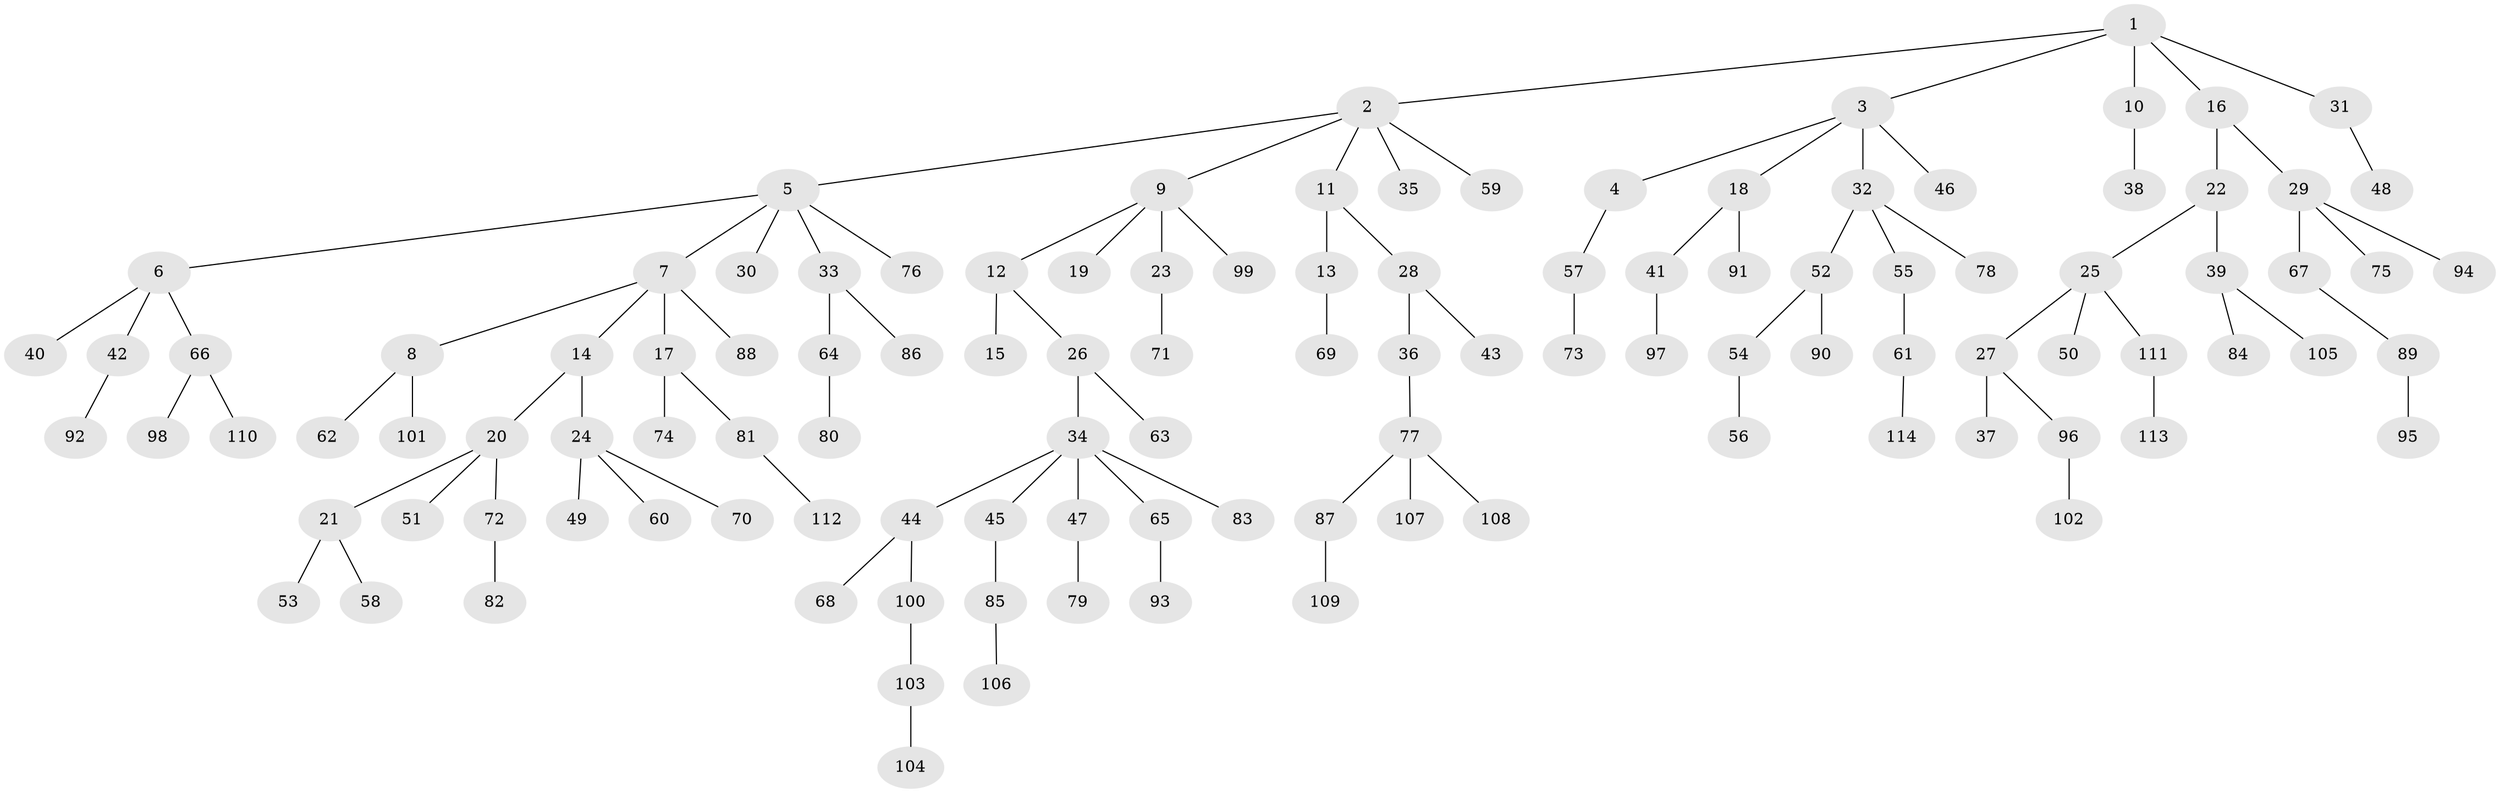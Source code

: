 // Generated by graph-tools (version 1.1) at 2025/02/03/09/25 03:02:19]
// undirected, 114 vertices, 113 edges
graph export_dot {
graph [start="1"]
  node [color=gray90,style=filled];
  1;
  2;
  3;
  4;
  5;
  6;
  7;
  8;
  9;
  10;
  11;
  12;
  13;
  14;
  15;
  16;
  17;
  18;
  19;
  20;
  21;
  22;
  23;
  24;
  25;
  26;
  27;
  28;
  29;
  30;
  31;
  32;
  33;
  34;
  35;
  36;
  37;
  38;
  39;
  40;
  41;
  42;
  43;
  44;
  45;
  46;
  47;
  48;
  49;
  50;
  51;
  52;
  53;
  54;
  55;
  56;
  57;
  58;
  59;
  60;
  61;
  62;
  63;
  64;
  65;
  66;
  67;
  68;
  69;
  70;
  71;
  72;
  73;
  74;
  75;
  76;
  77;
  78;
  79;
  80;
  81;
  82;
  83;
  84;
  85;
  86;
  87;
  88;
  89;
  90;
  91;
  92;
  93;
  94;
  95;
  96;
  97;
  98;
  99;
  100;
  101;
  102;
  103;
  104;
  105;
  106;
  107;
  108;
  109;
  110;
  111;
  112;
  113;
  114;
  1 -- 2;
  1 -- 3;
  1 -- 10;
  1 -- 16;
  1 -- 31;
  2 -- 5;
  2 -- 9;
  2 -- 11;
  2 -- 35;
  2 -- 59;
  3 -- 4;
  3 -- 18;
  3 -- 32;
  3 -- 46;
  4 -- 57;
  5 -- 6;
  5 -- 7;
  5 -- 30;
  5 -- 33;
  5 -- 76;
  6 -- 40;
  6 -- 42;
  6 -- 66;
  7 -- 8;
  7 -- 14;
  7 -- 17;
  7 -- 88;
  8 -- 62;
  8 -- 101;
  9 -- 12;
  9 -- 19;
  9 -- 23;
  9 -- 99;
  10 -- 38;
  11 -- 13;
  11 -- 28;
  12 -- 15;
  12 -- 26;
  13 -- 69;
  14 -- 20;
  14 -- 24;
  16 -- 22;
  16 -- 29;
  17 -- 74;
  17 -- 81;
  18 -- 41;
  18 -- 91;
  20 -- 21;
  20 -- 51;
  20 -- 72;
  21 -- 53;
  21 -- 58;
  22 -- 25;
  22 -- 39;
  23 -- 71;
  24 -- 49;
  24 -- 60;
  24 -- 70;
  25 -- 27;
  25 -- 50;
  25 -- 111;
  26 -- 34;
  26 -- 63;
  27 -- 37;
  27 -- 96;
  28 -- 36;
  28 -- 43;
  29 -- 67;
  29 -- 75;
  29 -- 94;
  31 -- 48;
  32 -- 52;
  32 -- 55;
  32 -- 78;
  33 -- 64;
  33 -- 86;
  34 -- 44;
  34 -- 45;
  34 -- 47;
  34 -- 65;
  34 -- 83;
  36 -- 77;
  39 -- 84;
  39 -- 105;
  41 -- 97;
  42 -- 92;
  44 -- 68;
  44 -- 100;
  45 -- 85;
  47 -- 79;
  52 -- 54;
  52 -- 90;
  54 -- 56;
  55 -- 61;
  57 -- 73;
  61 -- 114;
  64 -- 80;
  65 -- 93;
  66 -- 98;
  66 -- 110;
  67 -- 89;
  72 -- 82;
  77 -- 87;
  77 -- 107;
  77 -- 108;
  81 -- 112;
  85 -- 106;
  87 -- 109;
  89 -- 95;
  96 -- 102;
  100 -- 103;
  103 -- 104;
  111 -- 113;
}
